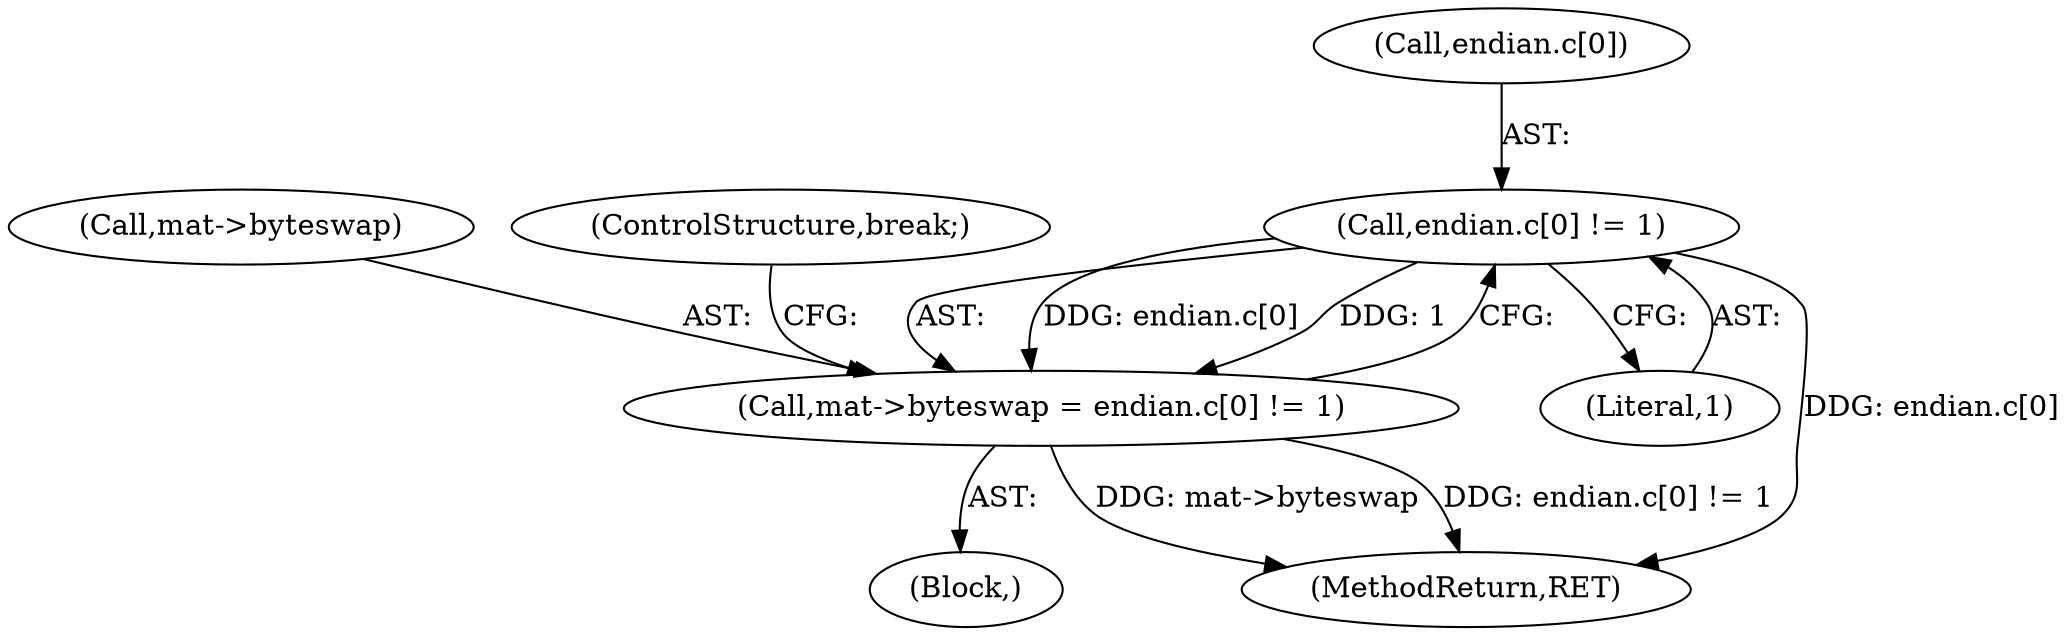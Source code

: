 digraph "0_matio_651a8e28099edb5fbb9e4e1d4d3238848f446c9a@array" {
"1000219" [label="(Call,endian.c[0] != 1)"];
"1000215" [label="(Call,mat->byteswap = endian.c[0] != 1)"];
"1000200" [label="(Block,)"];
"1000216" [label="(Call,mat->byteswap)"];
"1000226" [label="(ControlStructure,break;)"];
"1000215" [label="(Call,mat->byteswap = endian.c[0] != 1)"];
"1000219" [label="(Call,endian.c[0] != 1)"];
"1000220" [label="(Call,endian.c[0])"];
"1000225" [label="(Literal,1)"];
"1000665" [label="(MethodReturn,RET)"];
"1000219" -> "1000215"  [label="AST: "];
"1000219" -> "1000225"  [label="CFG: "];
"1000220" -> "1000219"  [label="AST: "];
"1000225" -> "1000219"  [label="AST: "];
"1000215" -> "1000219"  [label="CFG: "];
"1000219" -> "1000665"  [label="DDG: endian.c[0]"];
"1000219" -> "1000215"  [label="DDG: endian.c[0]"];
"1000219" -> "1000215"  [label="DDG: 1"];
"1000215" -> "1000200"  [label="AST: "];
"1000216" -> "1000215"  [label="AST: "];
"1000226" -> "1000215"  [label="CFG: "];
"1000215" -> "1000665"  [label="DDG: mat->byteswap"];
"1000215" -> "1000665"  [label="DDG: endian.c[0] != 1"];
}
